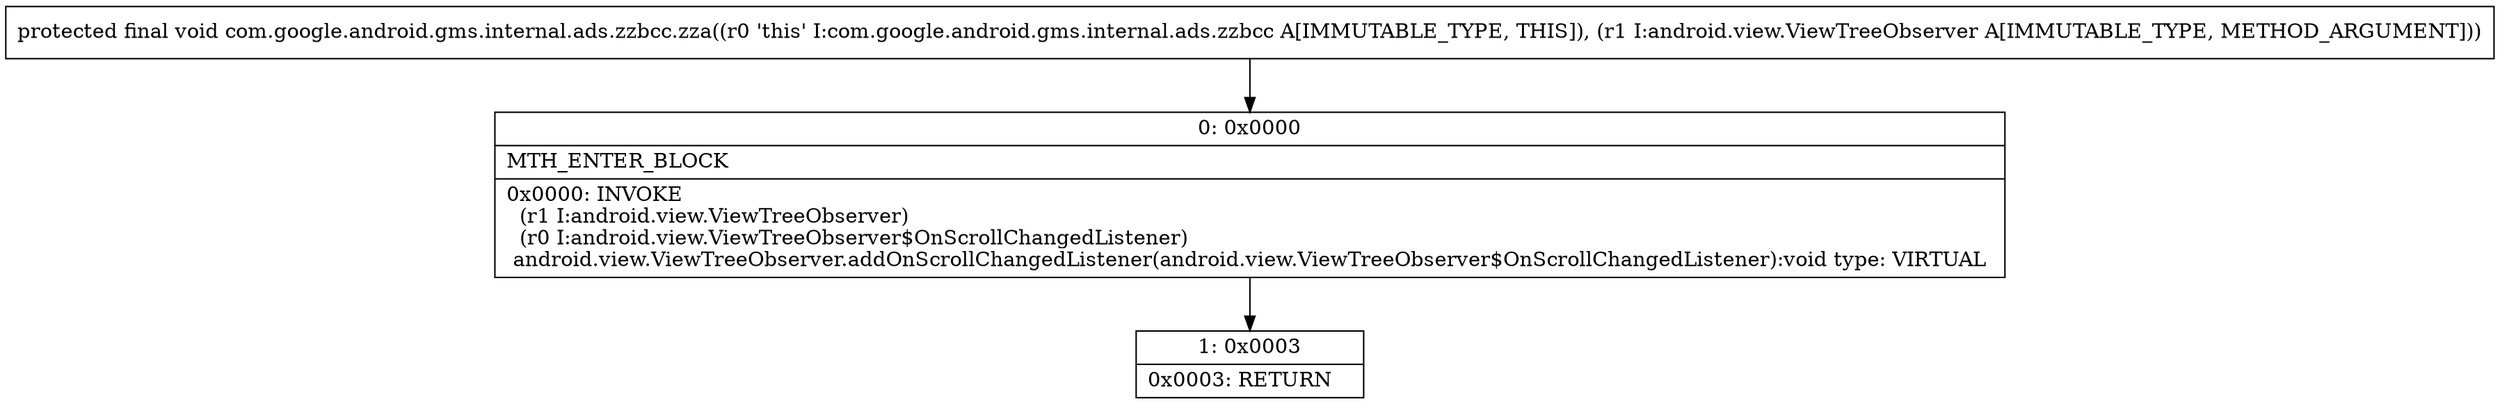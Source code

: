 digraph "CFG forcom.google.android.gms.internal.ads.zzbcc.zza(Landroid\/view\/ViewTreeObserver;)V" {
Node_0 [shape=record,label="{0\:\ 0x0000|MTH_ENTER_BLOCK\l|0x0000: INVOKE  \l  (r1 I:android.view.ViewTreeObserver)\l  (r0 I:android.view.ViewTreeObserver$OnScrollChangedListener)\l android.view.ViewTreeObserver.addOnScrollChangedListener(android.view.ViewTreeObserver$OnScrollChangedListener):void type: VIRTUAL \l}"];
Node_1 [shape=record,label="{1\:\ 0x0003|0x0003: RETURN   \l}"];
MethodNode[shape=record,label="{protected final void com.google.android.gms.internal.ads.zzbcc.zza((r0 'this' I:com.google.android.gms.internal.ads.zzbcc A[IMMUTABLE_TYPE, THIS]), (r1 I:android.view.ViewTreeObserver A[IMMUTABLE_TYPE, METHOD_ARGUMENT])) }"];
MethodNode -> Node_0;
Node_0 -> Node_1;
}

